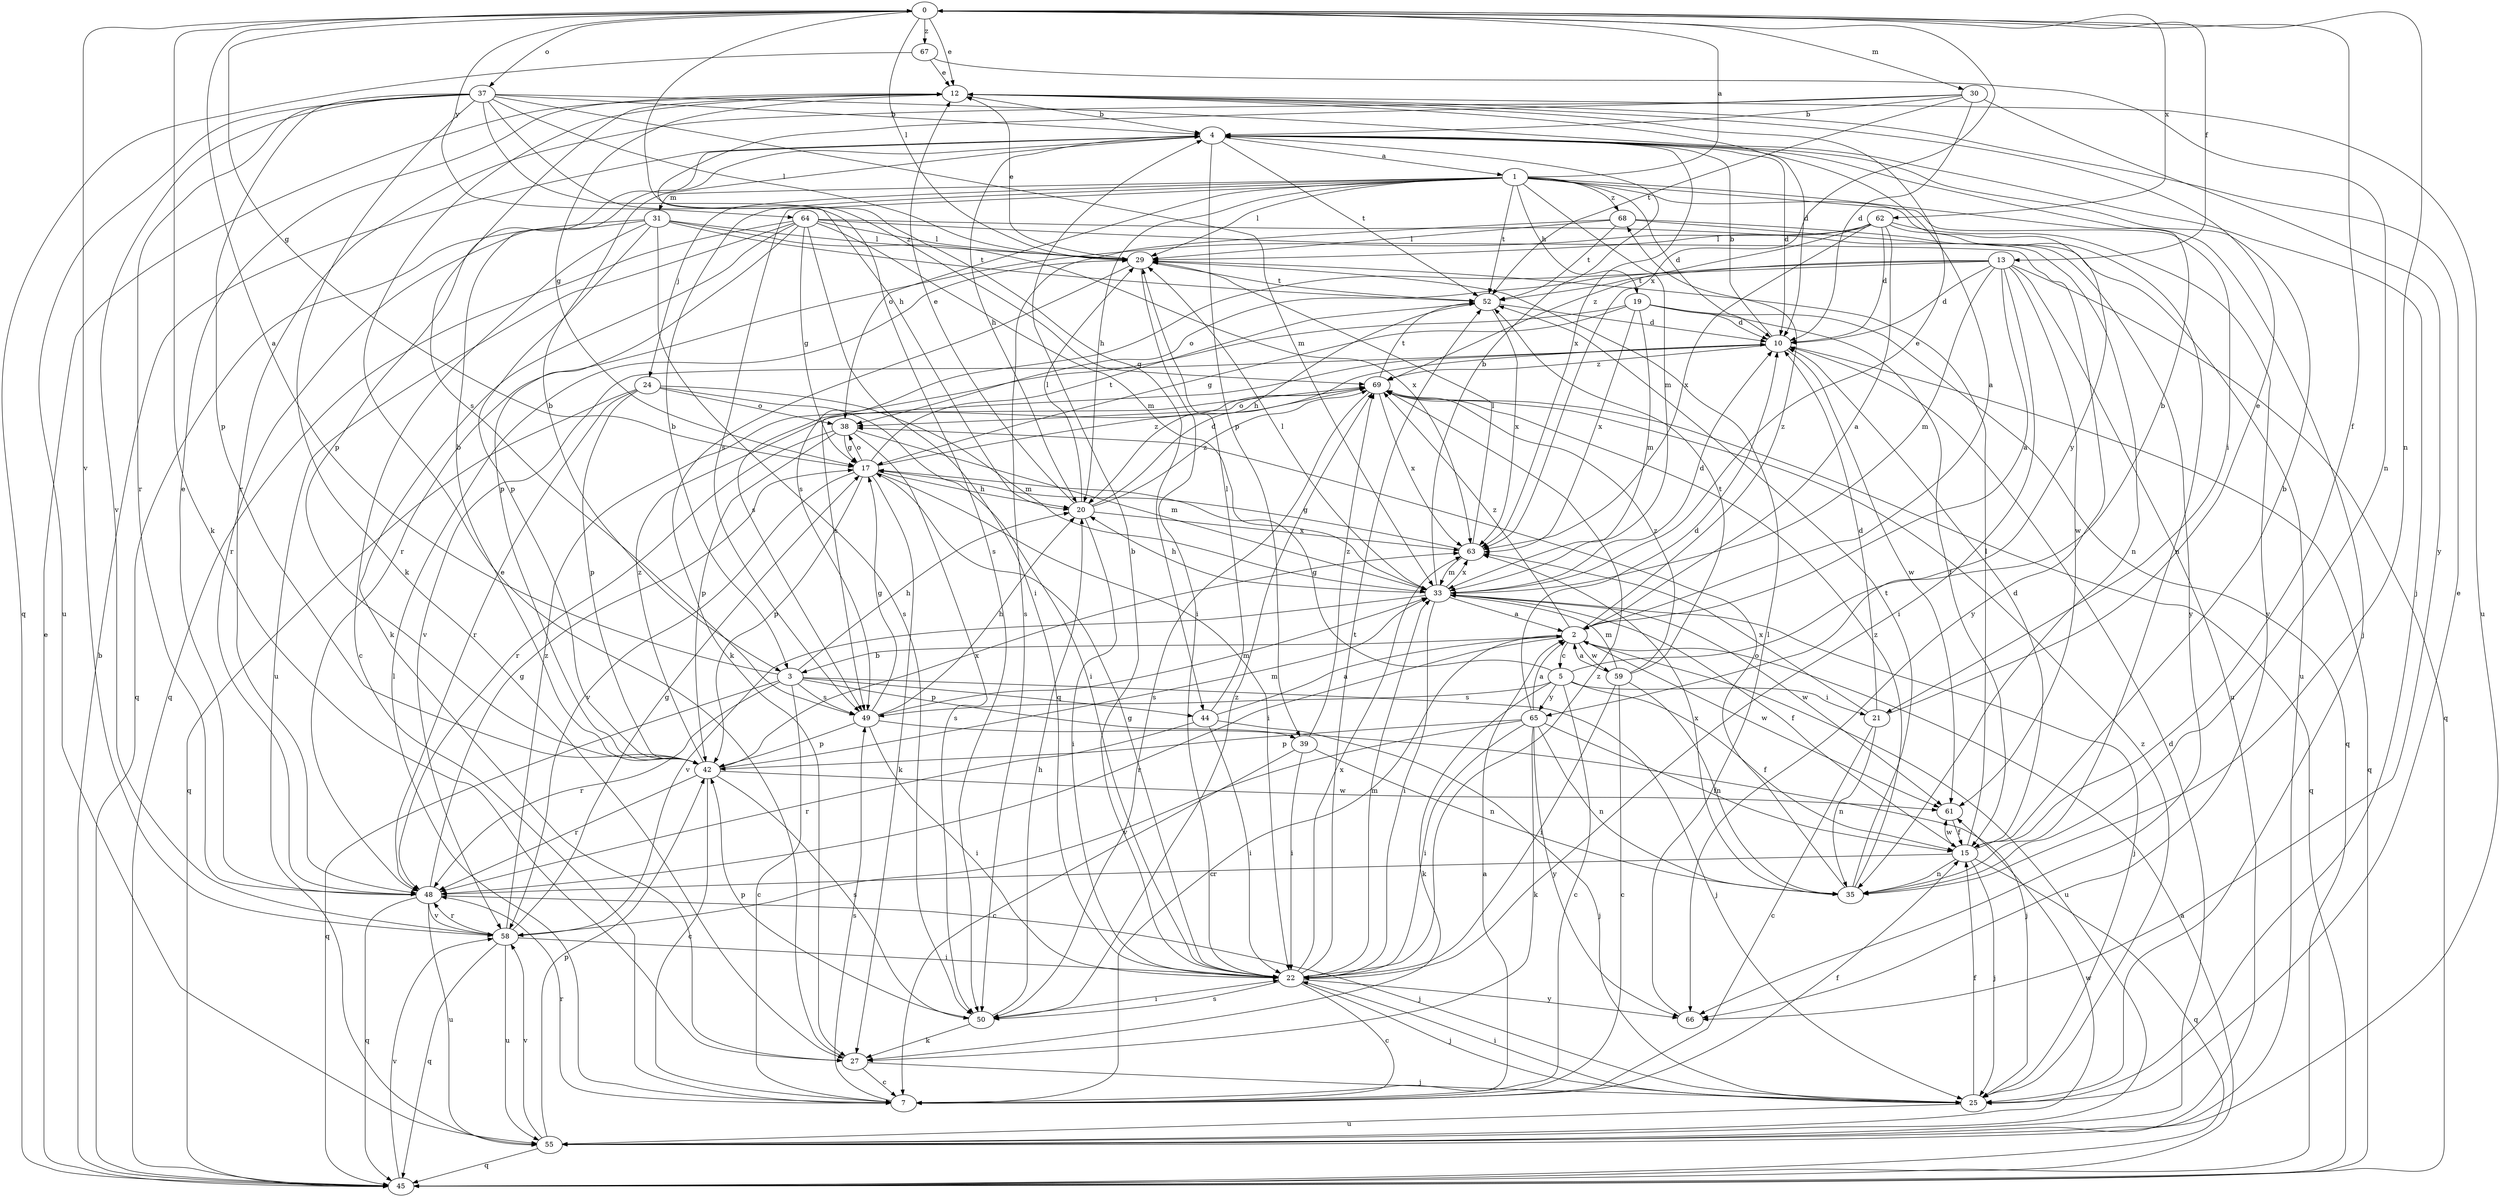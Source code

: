 strict digraph  {
0;
1;
2;
3;
4;
5;
7;
10;
12;
13;
15;
17;
19;
20;
21;
22;
24;
25;
27;
29;
30;
31;
33;
35;
37;
38;
39;
42;
44;
45;
48;
49;
50;
52;
55;
58;
59;
61;
62;
63;
64;
65;
66;
67;
68;
69;
0 -> 12  [label=e];
0 -> 13  [label=f];
0 -> 15  [label=f];
0 -> 17  [label=g];
0 -> 27  [label=k];
0 -> 29  [label=l];
0 -> 30  [label=m];
0 -> 35  [label=n];
0 -> 37  [label=o];
0 -> 44  [label=q];
0 -> 58  [label=v];
0 -> 62  [label=x];
0 -> 63  [label=x];
0 -> 64  [label=y];
0 -> 67  [label=z];
1 -> 0  [label=a];
1 -> 3  [label=b];
1 -> 10  [label=d];
1 -> 19  [label=h];
1 -> 20  [label=h];
1 -> 21  [label=i];
1 -> 24  [label=j];
1 -> 25  [label=j];
1 -> 29  [label=l];
1 -> 31  [label=m];
1 -> 33  [label=m];
1 -> 38  [label=o];
1 -> 49  [label=s];
1 -> 52  [label=t];
1 -> 65  [label=y];
1 -> 68  [label=z];
2 -> 3  [label=b];
2 -> 5  [label=c];
2 -> 7  [label=c];
2 -> 48  [label=r];
2 -> 55  [label=u];
2 -> 59  [label=w];
2 -> 61  [label=w];
2 -> 68  [label=z];
2 -> 69  [label=z];
3 -> 0  [label=a];
3 -> 7  [label=c];
3 -> 20  [label=h];
3 -> 25  [label=j];
3 -> 39  [label=p];
3 -> 44  [label=q];
3 -> 45  [label=q];
3 -> 48  [label=r];
3 -> 49  [label=s];
4 -> 1  [label=a];
4 -> 2  [label=a];
4 -> 3  [label=b];
4 -> 10  [label=d];
4 -> 20  [label=h];
4 -> 39  [label=p];
4 -> 42  [label=p];
4 -> 52  [label=t];
4 -> 63  [label=x];
5 -> 4  [label=b];
5 -> 7  [label=c];
5 -> 15  [label=f];
5 -> 17  [label=g];
5 -> 21  [label=i];
5 -> 27  [label=k];
5 -> 49  [label=s];
5 -> 65  [label=y];
7 -> 2  [label=a];
7 -> 15  [label=f];
7 -> 29  [label=l];
7 -> 48  [label=r];
7 -> 49  [label=s];
10 -> 4  [label=b];
10 -> 45  [label=q];
10 -> 49  [label=s];
10 -> 58  [label=v];
10 -> 61  [label=w];
10 -> 69  [label=z];
12 -> 4  [label=b];
12 -> 10  [label=d];
12 -> 17  [label=g];
12 -> 49  [label=s];
12 -> 55  [label=u];
13 -> 2  [label=a];
13 -> 10  [label=d];
13 -> 22  [label=i];
13 -> 33  [label=m];
13 -> 38  [label=o];
13 -> 45  [label=q];
13 -> 49  [label=s];
13 -> 52  [label=t];
13 -> 55  [label=u];
13 -> 61  [label=w];
15 -> 4  [label=b];
15 -> 10  [label=d];
15 -> 25  [label=j];
15 -> 29  [label=l];
15 -> 35  [label=n];
15 -> 45  [label=q];
15 -> 48  [label=r];
15 -> 61  [label=w];
17 -> 20  [label=h];
17 -> 22  [label=i];
17 -> 27  [label=k];
17 -> 38  [label=o];
17 -> 42  [label=p];
17 -> 52  [label=t];
17 -> 58  [label=v];
17 -> 69  [label=z];
19 -> 10  [label=d];
19 -> 15  [label=f];
19 -> 17  [label=g];
19 -> 33  [label=m];
19 -> 45  [label=q];
19 -> 49  [label=s];
19 -> 63  [label=x];
20 -> 10  [label=d];
20 -> 12  [label=e];
20 -> 22  [label=i];
20 -> 29  [label=l];
20 -> 63  [label=x];
20 -> 69  [label=z];
21 -> 7  [label=c];
21 -> 10  [label=d];
21 -> 12  [label=e];
21 -> 35  [label=n];
21 -> 63  [label=x];
22 -> 4  [label=b];
22 -> 7  [label=c];
22 -> 17  [label=g];
22 -> 25  [label=j];
22 -> 33  [label=m];
22 -> 50  [label=s];
22 -> 52  [label=t];
22 -> 63  [label=x];
22 -> 66  [label=y];
22 -> 69  [label=z];
24 -> 22  [label=i];
24 -> 33  [label=m];
24 -> 38  [label=o];
24 -> 42  [label=p];
24 -> 45  [label=q];
24 -> 48  [label=r];
25 -> 12  [label=e];
25 -> 15  [label=f];
25 -> 22  [label=i];
25 -> 55  [label=u];
25 -> 69  [label=z];
27 -> 7  [label=c];
27 -> 12  [label=e];
27 -> 25  [label=j];
29 -> 12  [label=e];
29 -> 22  [label=i];
29 -> 27  [label=k];
29 -> 52  [label=t];
30 -> 4  [label=b];
30 -> 10  [label=d];
30 -> 48  [label=r];
30 -> 50  [label=s];
30 -> 52  [label=t];
30 -> 66  [label=y];
31 -> 7  [label=c];
31 -> 29  [label=l];
31 -> 42  [label=p];
31 -> 45  [label=q];
31 -> 48  [label=r];
31 -> 50  [label=s];
31 -> 52  [label=t];
31 -> 63  [label=x];
33 -> 2  [label=a];
33 -> 4  [label=b];
33 -> 10  [label=d];
33 -> 12  [label=e];
33 -> 15  [label=f];
33 -> 20  [label=h];
33 -> 22  [label=i];
33 -> 25  [label=j];
33 -> 29  [label=l];
33 -> 58  [label=v];
33 -> 61  [label=w];
33 -> 63  [label=x];
35 -> 38  [label=o];
35 -> 52  [label=t];
35 -> 63  [label=x];
35 -> 69  [label=z];
37 -> 4  [label=b];
37 -> 20  [label=h];
37 -> 25  [label=j];
37 -> 27  [label=k];
37 -> 29  [label=l];
37 -> 33  [label=m];
37 -> 42  [label=p];
37 -> 48  [label=r];
37 -> 55  [label=u];
37 -> 58  [label=v];
37 -> 69  [label=z];
38 -> 17  [label=g];
38 -> 33  [label=m];
38 -> 42  [label=p];
38 -> 48  [label=r];
38 -> 50  [label=s];
39 -> 7  [label=c];
39 -> 22  [label=i];
39 -> 35  [label=n];
39 -> 69  [label=z];
42 -> 4  [label=b];
42 -> 7  [label=c];
42 -> 33  [label=m];
42 -> 48  [label=r];
42 -> 50  [label=s];
42 -> 61  [label=w];
42 -> 63  [label=x];
42 -> 69  [label=z];
44 -> 2  [label=a];
44 -> 22  [label=i];
44 -> 25  [label=j];
44 -> 29  [label=l];
44 -> 48  [label=r];
45 -> 2  [label=a];
45 -> 4  [label=b];
45 -> 12  [label=e];
45 -> 58  [label=v];
48 -> 12  [label=e];
48 -> 17  [label=g];
48 -> 25  [label=j];
48 -> 45  [label=q];
48 -> 55  [label=u];
48 -> 58  [label=v];
49 -> 17  [label=g];
49 -> 20  [label=h];
49 -> 22  [label=i];
49 -> 25  [label=j];
49 -> 33  [label=m];
49 -> 42  [label=p];
50 -> 20  [label=h];
50 -> 22  [label=i];
50 -> 27  [label=k];
50 -> 42  [label=p];
50 -> 69  [label=z];
52 -> 10  [label=d];
52 -> 20  [label=h];
52 -> 63  [label=x];
55 -> 10  [label=d];
55 -> 42  [label=p];
55 -> 45  [label=q];
55 -> 58  [label=v];
55 -> 61  [label=w];
58 -> 17  [label=g];
58 -> 22  [label=i];
58 -> 45  [label=q];
58 -> 48  [label=r];
58 -> 55  [label=u];
58 -> 69  [label=z];
59 -> 2  [label=a];
59 -> 7  [label=c];
59 -> 22  [label=i];
59 -> 33  [label=m];
59 -> 35  [label=n];
59 -> 52  [label=t];
59 -> 69  [label=z];
61 -> 15  [label=f];
62 -> 2  [label=a];
62 -> 10  [label=d];
62 -> 29  [label=l];
62 -> 35  [label=n];
62 -> 48  [label=r];
62 -> 63  [label=x];
62 -> 66  [label=y];
62 -> 69  [label=z];
63 -> 17  [label=g];
63 -> 29  [label=l];
63 -> 33  [label=m];
64 -> 17  [label=g];
64 -> 22  [label=i];
64 -> 27  [label=k];
64 -> 29  [label=l];
64 -> 33  [label=m];
64 -> 35  [label=n];
64 -> 42  [label=p];
64 -> 45  [label=q];
64 -> 55  [label=u];
64 -> 66  [label=y];
65 -> 2  [label=a];
65 -> 10  [label=d];
65 -> 15  [label=f];
65 -> 22  [label=i];
65 -> 27  [label=k];
65 -> 35  [label=n];
65 -> 42  [label=p];
65 -> 58  [label=v];
65 -> 66  [label=y];
66 -> 29  [label=l];
67 -> 12  [label=e];
67 -> 35  [label=n];
67 -> 45  [label=q];
68 -> 29  [label=l];
68 -> 50  [label=s];
68 -> 52  [label=t];
68 -> 55  [label=u];
68 -> 66  [label=y];
69 -> 38  [label=o];
69 -> 45  [label=q];
69 -> 50  [label=s];
69 -> 52  [label=t];
69 -> 63  [label=x];
}
